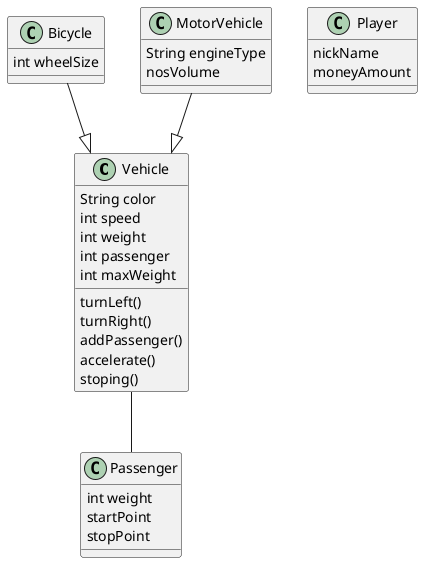 @startuml
Vehicle : String color
Vehicle : int speed
Vehicle : int weight
Vehicle : int passenger
Vehicle : int maxWeight
Vehicle : turnLeft()
Vehicle : turnRight()
Vehicle : addPassenger()
Vehicle : accelerate()
Vehicle : stoping()
Passenger : int weight
Passenger : startPoint
Passenger : stopPoint
Bicycle : int wheelSize
MotorVehicle : String engineType
MotorVehicle : nosVolume
Player : nickName
Player : moneyAmount

Bicycle --|> Vehicle
Vehicle -- Passenger
MotorVehicle --|> Vehicle
@enduml